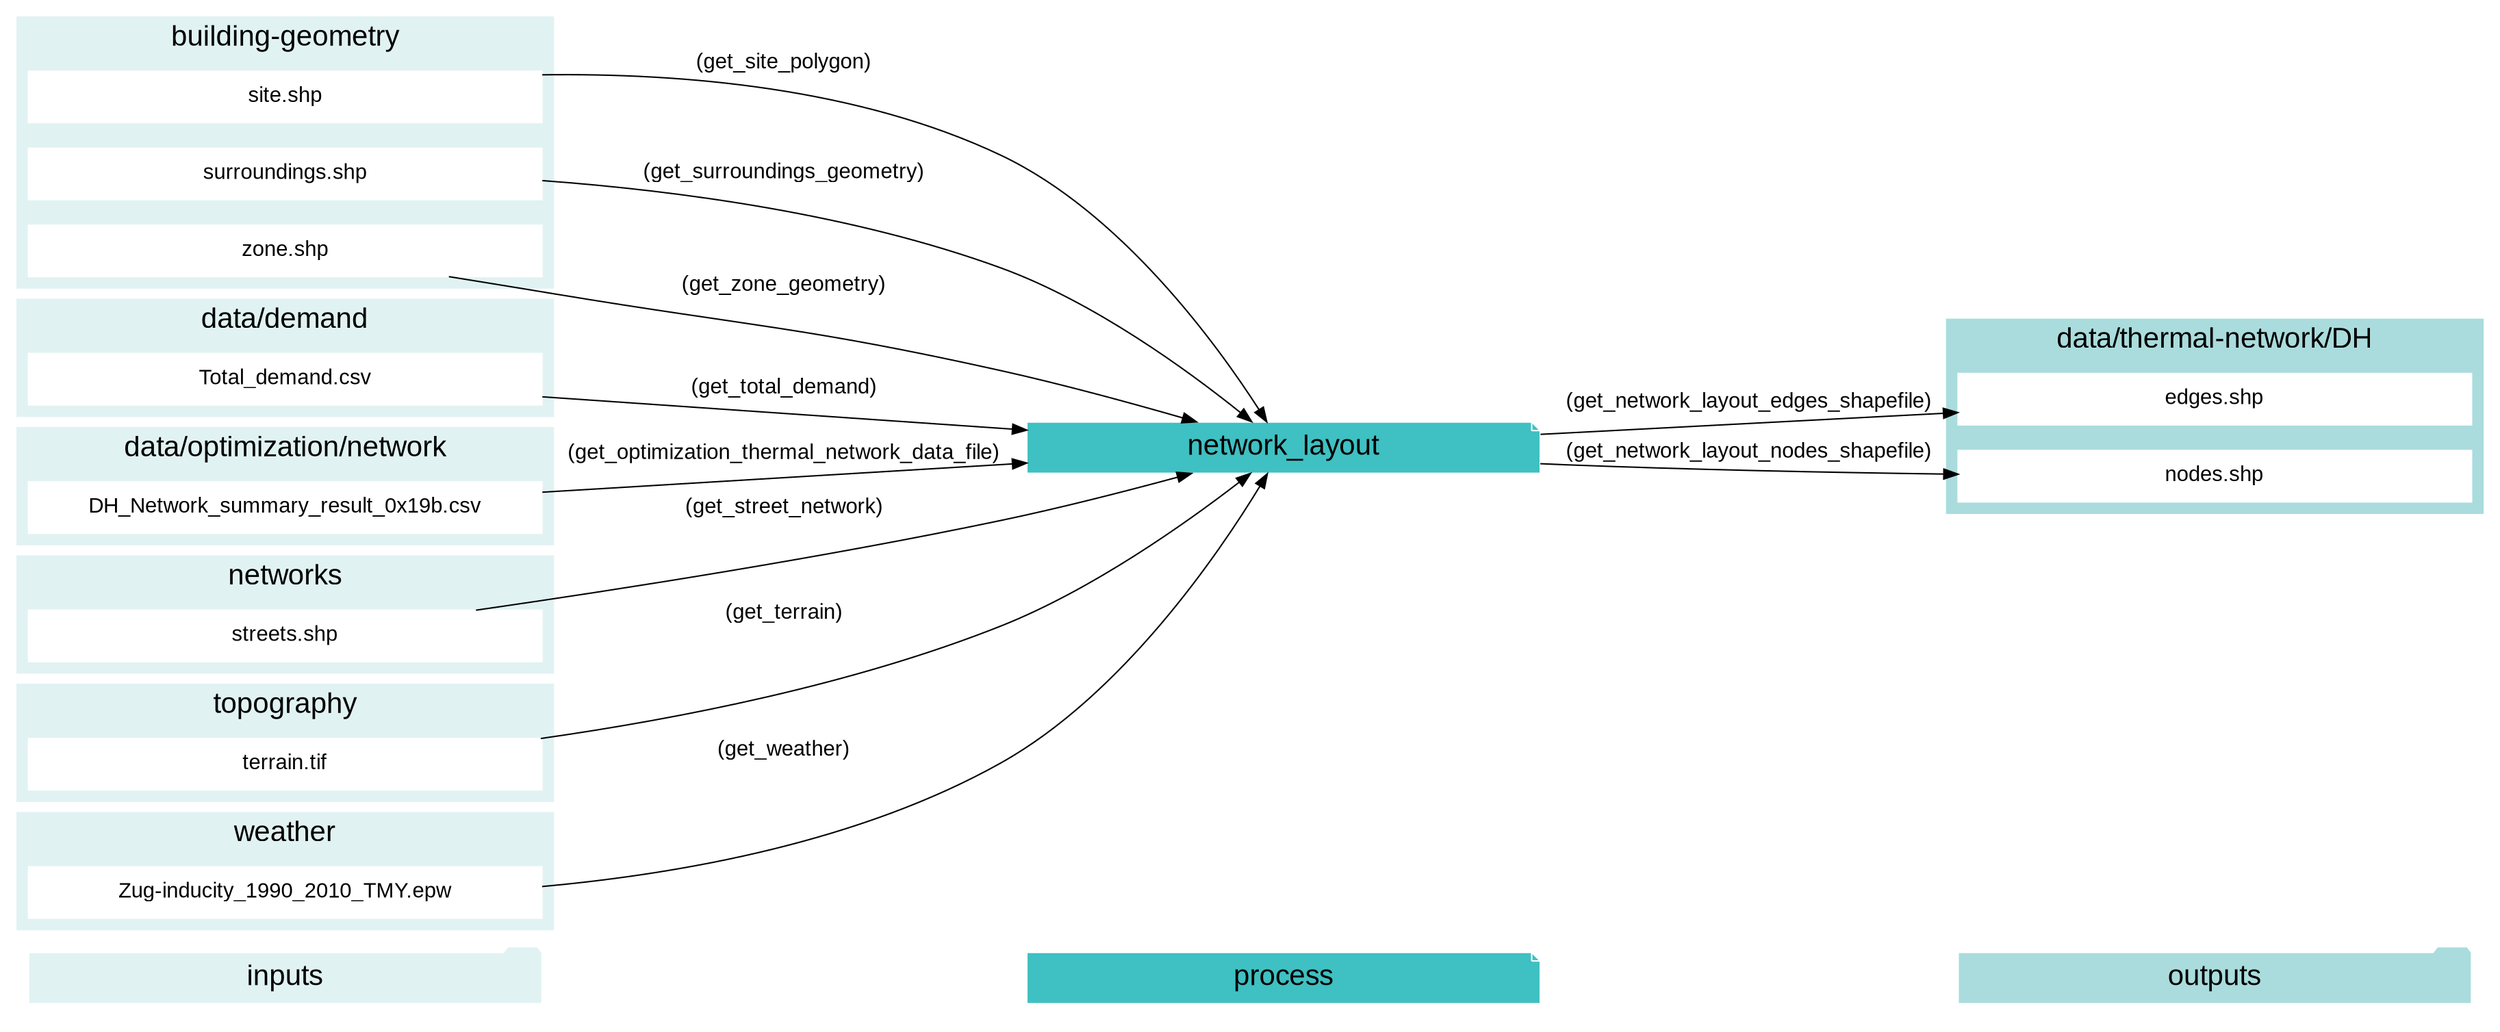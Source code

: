 digraph trace_inputlocator {
    rankdir="LR";
    graph [overlap=false, fontname=arial];
    node [shape=box, style=filled, color=white, fontsize=15, fontname=arial, fixedsize=true, width=5];
    edge [fontname=arial, fontsize = 15]
    newrank=true
    subgraph cluster_legend {
    fontsize=25
    style=invis
    "process"[style=filled, fillcolor="#3FC0C2", shape=note, fontsize=20, fontname="arial"]
    "inputs" [style=filled, shape=folder, color=white, fillcolor="#E1F2F2", fontsize=20]
    "outputs"[style=filled, shape=folder, color=white, fillcolor="#aadcdd", fontsize=20]
    "inputs"->"process"[style=invis]
    "process"->"outputs"[style=invis]
    }
    "network_layout"[style=filled, color=white, fillcolor="#3FC0C2", shape=note, fontsize=20, fontname=arial];
    subgraph cluster_0_in {
        style = filled;
        color = "#E1F2F2";
        fontsize = 20;
        rank=same;
        label="building-geometry";
        "site.shp"
        "surroundings.shp"
        "zone.shp"
    }
    subgraph cluster_1_in {
        style = filled;
        color = "#E1F2F2";
        fontsize = 20;
        rank=same;
        label="data/demand";
        "Total_demand.csv"
    }
    subgraph cluster_2_in {
        style = filled;
        color = "#E1F2F2";
        fontsize = 20;
        rank=same;
        label="data/optimization/network";
        "DH_Network_summary_result_0x19b.csv"
    }
    subgraph cluster_3_out {
        style = filled;
        color = "#aadcdd";
        fontsize = 20;
        rank=same;
        label="data/thermal-network/DH";
        "edges.shp"
        "nodes.shp"
    }
    subgraph cluster_4_in {
        style = filled;
        color = "#E1F2F2";
        fontsize = 20;
        rank=same;
        label="networks";
        "streets.shp"
    }
    subgraph cluster_5_in {
        style = filled;
        color = "#E1F2F2";
        fontsize = 20;
        rank=same;
        label="topography";
        "terrain.tif"
    }
    subgraph cluster_6_in {
        style = filled;
        color = "#E1F2F2";
        fontsize = 20;
        rank=same;
        label="weather";
        "Zug-inducity_1990_2010_TMY.epw"
    }
    "DH_Network_summary_result_0x19b.csv" -> "network_layout"[label="(get_optimization_thermal_network_data_file)"]
    "site.shp" -> "network_layout"[label="(get_site_polygon)"]
    "streets.shp" -> "network_layout"[label="(get_street_network)"]
    "surroundings.shp" -> "network_layout"[label="(get_surroundings_geometry)"]
    "terrain.tif" -> "network_layout"[label="(get_terrain)"]
    "Total_demand.csv" -> "network_layout"[label="(get_total_demand)"]
    "Zug-inducity_1990_2010_TMY.epw" -> "network_layout"[label="(get_weather)"]
    "zone.shp" -> "network_layout"[label="(get_zone_geometry)"]
    "network_layout" -> "edges.shp"[label="(get_network_layout_edges_shapefile)"]
    "network_layout" -> "nodes.shp"[label="(get_network_layout_nodes_shapefile)"]
    }
